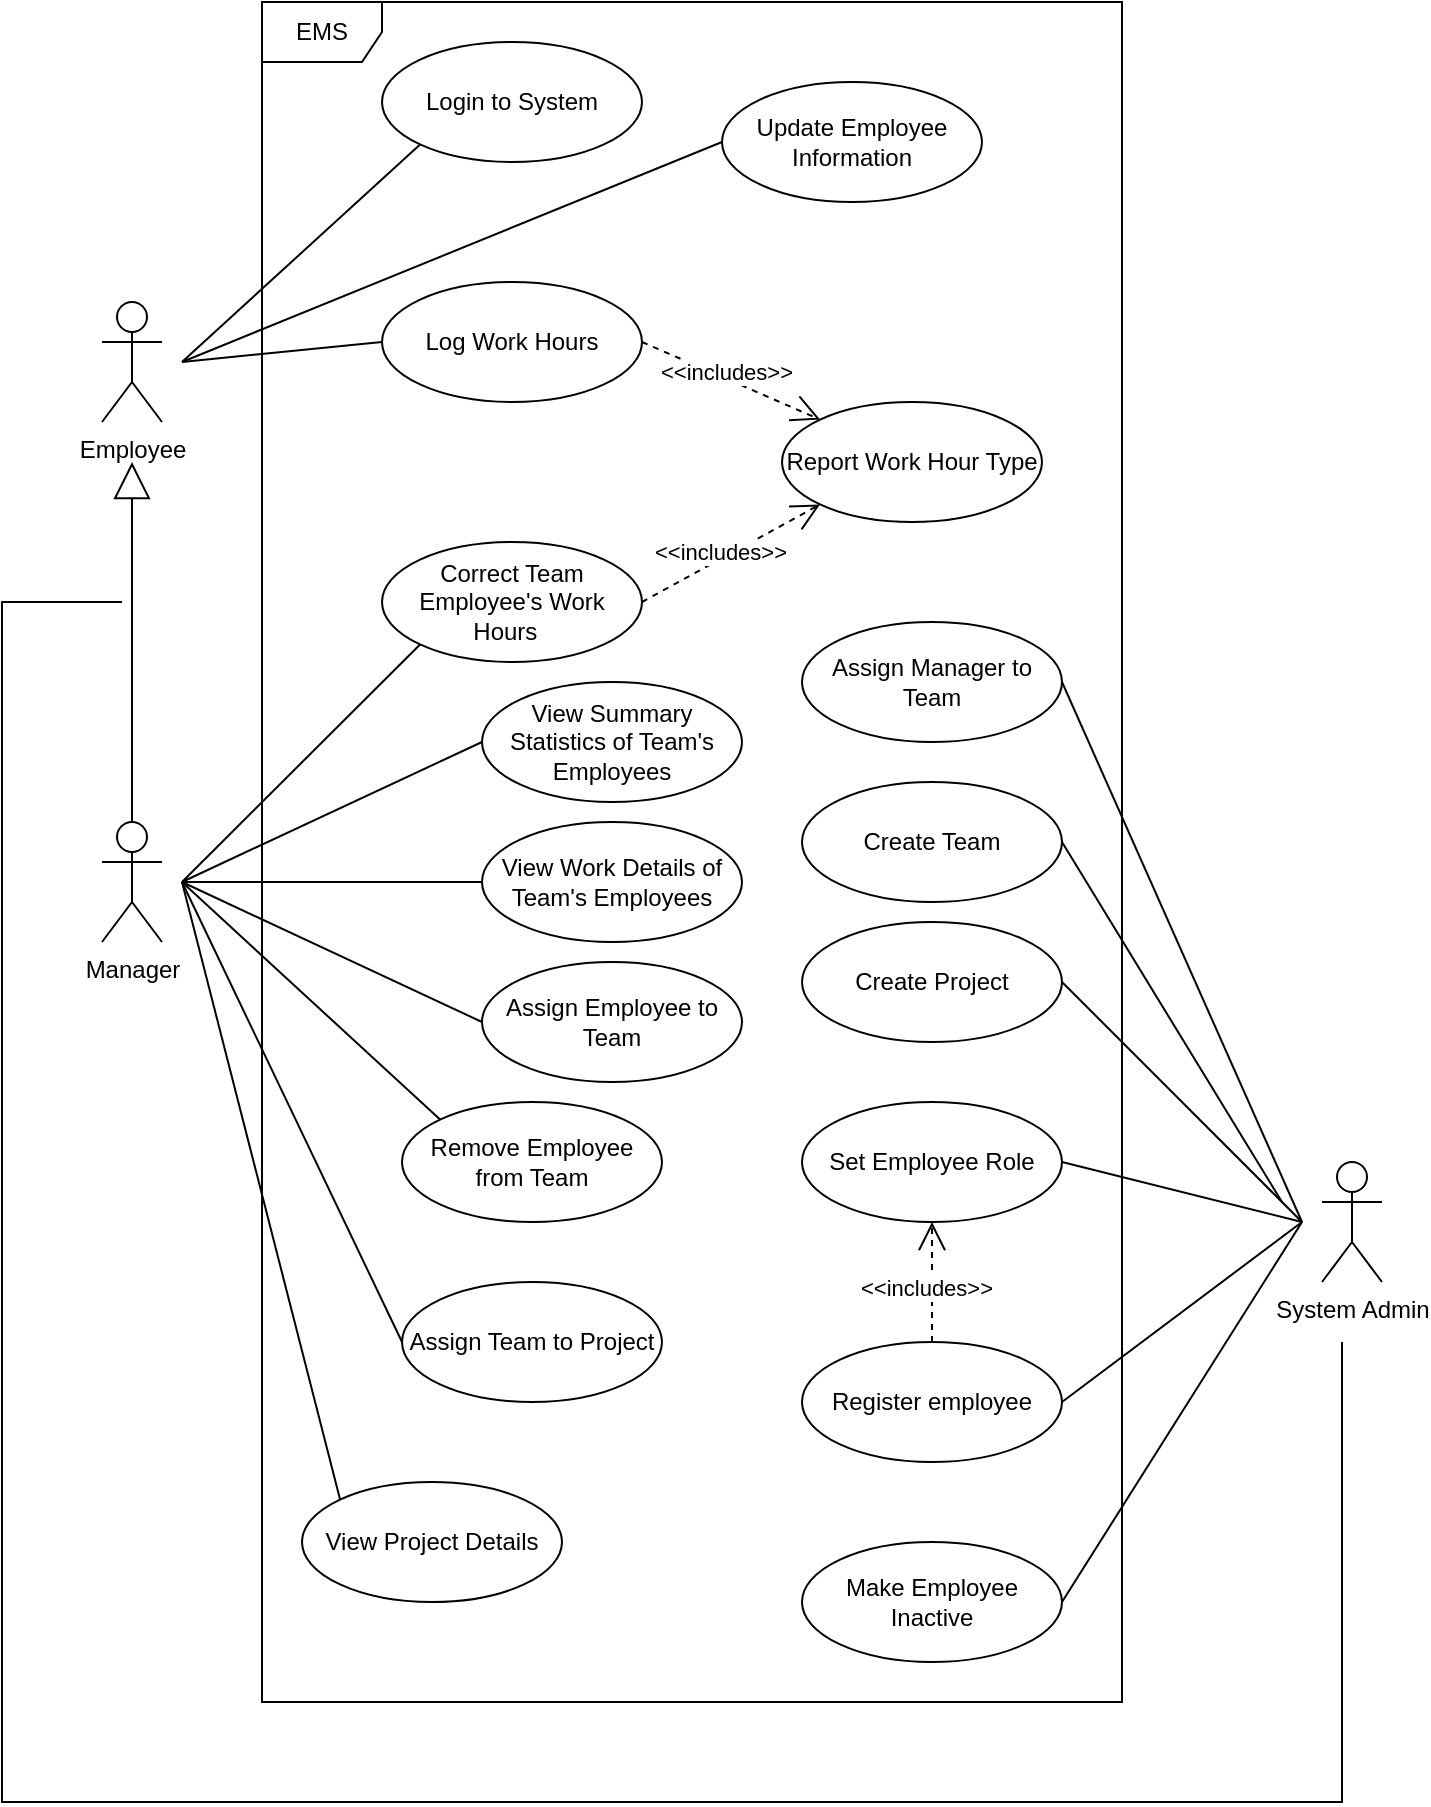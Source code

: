 <mxfile version="20.5.2" type="device"><diagram id="zbnNdGW0LnisHM2MWogb" name="Page-1"><mxGraphModel dx="1422" dy="794" grid="1" gridSize="10" guides="1" tooltips="1" connect="1" arrows="1" fold="1" page="1" pageScale="1" pageWidth="850" pageHeight="1100" math="0" shadow="0"><root><mxCell id="0"/><mxCell id="1" parent="0"/><mxCell id="LAaBeZp6N3uQLCw5bnu8-38" value="EMS" style="shape=umlFrame;whiteSpace=wrap;html=1;" parent="1" vertex="1"><mxGeometry x="290" y="20" width="430" height="850" as="geometry"/></mxCell><mxCell id="LAaBeZp6N3uQLCw5bnu8-1" value="Employee" style="shape=umlActor;verticalLabelPosition=bottom;verticalAlign=top;html=1;outlineConnect=0;" parent="1" vertex="1"><mxGeometry x="210" y="170" width="30" height="60" as="geometry"/></mxCell><mxCell id="LAaBeZp6N3uQLCw5bnu8-2" value="Manager" style="shape=umlActor;verticalLabelPosition=bottom;verticalAlign=top;html=1;outlineConnect=0;" parent="1" vertex="1"><mxGeometry x="210" y="430" width="30" height="60" as="geometry"/></mxCell><mxCell id="LAaBeZp6N3uQLCw5bnu8-3" value="System Admin" style="shape=umlActor;verticalLabelPosition=bottom;verticalAlign=top;html=1;outlineConnect=0;" parent="1" vertex="1"><mxGeometry x="820" y="600" width="30" height="60" as="geometry"/></mxCell><mxCell id="LAaBeZp6N3uQLCw5bnu8-5" value="Register employee" style="ellipse;whiteSpace=wrap;html=1;" parent="1" vertex="1"><mxGeometry x="560" y="690" width="130" height="60" as="geometry"/></mxCell><mxCell id="LAaBeZp6N3uQLCw5bnu8-6" value="" style="endArrow=block;endSize=16;endFill=0;html=1;rounded=0;exitX=0.5;exitY=0;exitDx=0;exitDy=0;exitPerimeter=0;" parent="1" source="LAaBeZp6N3uQLCw5bnu8-2" edge="1"><mxGeometry width="160" relative="1" as="geometry"><mxPoint x="310" y="410" as="sourcePoint"/><mxPoint x="225" y="250" as="targetPoint"/></mxGeometry></mxCell><mxCell id="LAaBeZp6N3uQLCw5bnu8-9" value="" style="endArrow=none;html=1;rounded=0;exitX=1;exitY=0.5;exitDx=0;exitDy=0;" parent="1" source="LAaBeZp6N3uQLCw5bnu8-5" edge="1"><mxGeometry width="50" height="50" relative="1" as="geometry"><mxPoint x="730" y="700" as="sourcePoint"/><mxPoint x="810" y="630" as="targetPoint"/></mxGeometry></mxCell><mxCell id="LAaBeZp6N3uQLCw5bnu8-10" value="Set Employee Role" style="ellipse;whiteSpace=wrap;html=1;" parent="1" vertex="1"><mxGeometry x="560" y="570" width="130" height="60" as="geometry"/></mxCell><mxCell id="LAaBeZp6N3uQLCw5bnu8-11" value="" style="endArrow=none;html=1;rounded=0;exitX=1;exitY=0.5;exitDx=0;exitDy=0;" parent="1" source="LAaBeZp6N3uQLCw5bnu8-10" edge="1"><mxGeometry width="50" height="50" relative="1" as="geometry"><mxPoint x="730" y="630" as="sourcePoint"/><mxPoint x="810" y="630" as="targetPoint"/></mxGeometry></mxCell><mxCell id="LAaBeZp6N3uQLCw5bnu8-12" value="Assign Employee to Team" style="ellipse;whiteSpace=wrap;html=1;" parent="1" vertex="1"><mxGeometry x="400" y="500" width="130" height="60" as="geometry"/></mxCell><mxCell id="LAaBeZp6N3uQLCw5bnu8-13" value="" style="endArrow=none;html=1;rounded=0;exitX=0;exitY=0.5;exitDx=0;exitDy=0;" parent="1" source="LAaBeZp6N3uQLCw5bnu8-12" edge="1"><mxGeometry width="50" height="50" relative="1" as="geometry"><mxPoint x="430" y="540" as="sourcePoint"/><mxPoint x="250" y="460" as="targetPoint"/></mxGeometry></mxCell><mxCell id="LAaBeZp6N3uQLCw5bnu8-14" value="Remove Employee from Team" style="ellipse;whiteSpace=wrap;html=1;" parent="1" vertex="1"><mxGeometry x="360" y="570" width="130" height="60" as="geometry"/></mxCell><mxCell id="LAaBeZp6N3uQLCw5bnu8-15" value="" style="endArrow=none;html=1;rounded=0;exitX=0;exitY=0;exitDx=0;exitDy=0;" parent="1" source="LAaBeZp6N3uQLCw5bnu8-14" edge="1"><mxGeometry width="50" height="50" relative="1" as="geometry"><mxPoint x="320" y="630" as="sourcePoint"/><mxPoint x="250" y="460" as="targetPoint"/></mxGeometry></mxCell><mxCell id="LAaBeZp6N3uQLCw5bnu8-16" value="Make Employee Inactive" style="ellipse;whiteSpace=wrap;html=1;" parent="1" vertex="1"><mxGeometry x="560" y="790" width="130" height="60" as="geometry"/></mxCell><mxCell id="LAaBeZp6N3uQLCw5bnu8-17" value="" style="endArrow=none;html=1;rounded=0;exitX=1;exitY=0.5;exitDx=0;exitDy=0;" parent="1" source="LAaBeZp6N3uQLCw5bnu8-16" edge="1"><mxGeometry width="50" height="50" relative="1" as="geometry"><mxPoint x="730" y="780" as="sourcePoint"/><mxPoint x="810" y="630" as="targetPoint"/></mxGeometry></mxCell><mxCell id="LAaBeZp6N3uQLCw5bnu8-18" value="Update Employee Information" style="ellipse;whiteSpace=wrap;html=1;" parent="1" vertex="1"><mxGeometry x="520" y="60" width="130" height="60" as="geometry"/></mxCell><mxCell id="LAaBeZp6N3uQLCw5bnu8-19" value="" style="endArrow=none;html=1;rounded=0;exitX=0;exitY=0.5;exitDx=0;exitDy=0;" parent="1" source="LAaBeZp6N3uQLCw5bnu8-18" edge="1"><mxGeometry width="50" height="50" relative="1" as="geometry"><mxPoint x="490" y="90" as="sourcePoint"/><mxPoint x="250" y="200" as="targetPoint"/></mxGeometry></mxCell><mxCell id="LAaBeZp6N3uQLCw5bnu8-20" value="Log Work Hours" style="ellipse;whiteSpace=wrap;html=1;" parent="1" vertex="1"><mxGeometry x="350" y="160" width="130" height="60" as="geometry"/></mxCell><mxCell id="LAaBeZp6N3uQLCw5bnu8-21" value="" style="endArrow=none;html=1;rounded=0;exitX=0;exitY=0.5;exitDx=0;exitDy=0;" parent="1" source="LAaBeZp6N3uQLCw5bnu8-20" edge="1"><mxGeometry width="50" height="50" relative="1" as="geometry"><mxPoint x="320" y="190" as="sourcePoint"/><mxPoint x="250" y="200" as="targetPoint"/></mxGeometry></mxCell><mxCell id="LAaBeZp6N3uQLCw5bnu8-22" value="View Work Details of Team's Employees" style="ellipse;whiteSpace=wrap;html=1;" parent="1" vertex="1"><mxGeometry x="400" y="430" width="130" height="60" as="geometry"/></mxCell><mxCell id="LAaBeZp6N3uQLCw5bnu8-23" value="" style="endArrow=none;html=1;rounded=0;exitX=0;exitY=0.5;exitDx=0;exitDy=0;" parent="1" source="LAaBeZp6N3uQLCw5bnu8-22" edge="1"><mxGeometry width="50" height="50" relative="1" as="geometry"><mxPoint x="430" y="460" as="sourcePoint"/><mxPoint x="250" y="460" as="targetPoint"/></mxGeometry></mxCell><mxCell id="LAaBeZp6N3uQLCw5bnu8-24" value="View Summary Statistics of Team's Employees" style="ellipse;whiteSpace=wrap;html=1;" parent="1" vertex="1"><mxGeometry x="400" y="360" width="130" height="60" as="geometry"/></mxCell><mxCell id="LAaBeZp6N3uQLCw5bnu8-25" value="" style="endArrow=none;html=1;rounded=0;exitX=0;exitY=0.5;exitDx=0;exitDy=0;" parent="1" source="LAaBeZp6N3uQLCw5bnu8-24" edge="1"><mxGeometry width="50" height="50" relative="1" as="geometry"><mxPoint x="430" y="380" as="sourcePoint"/><mxPoint x="250" y="460" as="targetPoint"/></mxGeometry></mxCell><mxCell id="LAaBeZp6N3uQLCw5bnu8-26" value="Report Work Hour Type" style="ellipse;whiteSpace=wrap;html=1;" parent="1" vertex="1"><mxGeometry x="550" y="220" width="130" height="60" as="geometry"/></mxCell><mxCell id="LAaBeZp6N3uQLCw5bnu8-27" value="&amp;lt;&amp;lt;includes&amp;gt;&amp;gt;" style="endArrow=open;endSize=12;dashed=1;html=1;rounded=0;exitX=1;exitY=0.5;exitDx=0;exitDy=0;entryX=0;entryY=0;entryDx=0;entryDy=0;" parent="1" source="LAaBeZp6N3uQLCw5bnu8-20" target="LAaBeZp6N3uQLCw5bnu8-26" edge="1"><mxGeometry x="-0.082" y="3" width="160" relative="1" as="geometry"><mxPoint x="340" y="390" as="sourcePoint"/><mxPoint x="540" y="250" as="targetPoint"/><mxPoint as="offset"/></mxGeometry></mxCell><mxCell id="LAaBeZp6N3uQLCw5bnu8-28" value="Correct Team Employee's Work Hours&amp;nbsp;&amp;nbsp;" style="ellipse;whiteSpace=wrap;html=1;" parent="1" vertex="1"><mxGeometry x="350" y="290" width="130" height="60" as="geometry"/></mxCell><mxCell id="LAaBeZp6N3uQLCw5bnu8-29" value="&amp;lt;&amp;lt;includes&amp;gt;&amp;gt;" style="endArrow=open;endSize=12;dashed=1;html=1;rounded=0;exitX=1;exitY=0.5;exitDx=0;exitDy=0;entryX=0;entryY=1;entryDx=0;entryDy=0;" parent="1" source="LAaBeZp6N3uQLCw5bnu8-28" target="LAaBeZp6N3uQLCw5bnu8-26" edge="1"><mxGeometry x="-0.082" y="3" width="160" relative="1" as="geometry"><mxPoint x="500" y="200" as="sourcePoint"/><mxPoint x="655" y="240" as="targetPoint"/><mxPoint as="offset"/></mxGeometry></mxCell><mxCell id="LAaBeZp6N3uQLCw5bnu8-30" value="" style="endArrow=none;html=1;rounded=0;exitX=0;exitY=1;exitDx=0;exitDy=0;" parent="1" source="LAaBeZp6N3uQLCw5bnu8-28" edge="1"><mxGeometry width="50" height="50" relative="1" as="geometry"><mxPoint x="385" y="350" as="sourcePoint"/><mxPoint x="250" y="460" as="targetPoint"/></mxGeometry></mxCell><mxCell id="LAaBeZp6N3uQLCw5bnu8-31" value="Assign Team to Project" style="ellipse;whiteSpace=wrap;html=1;" parent="1" vertex="1"><mxGeometry x="360" y="660" width="130" height="60" as="geometry"/></mxCell><mxCell id="LAaBeZp6N3uQLCw5bnu8-32" value="View Project Details" style="ellipse;whiteSpace=wrap;html=1;" parent="1" vertex="1"><mxGeometry x="310" y="760" width="130" height="60" as="geometry"/></mxCell><mxCell id="LAaBeZp6N3uQLCw5bnu8-33" value="" style="endArrow=none;html=1;rounded=0;exitX=0;exitY=0.5;exitDx=0;exitDy=0;" parent="1" source="LAaBeZp6N3uQLCw5bnu8-31" edge="1"><mxGeometry width="50" height="50" relative="1" as="geometry"><mxPoint x="320" y="700" as="sourcePoint"/><mxPoint x="250" y="460" as="targetPoint"/></mxGeometry></mxCell><mxCell id="LAaBeZp6N3uQLCw5bnu8-34" value="" style="endArrow=none;html=1;rounded=0;exitX=0;exitY=0;exitDx=0;exitDy=0;" parent="1" source="LAaBeZp6N3uQLCw5bnu8-32" edge="1"><mxGeometry width="50" height="50" relative="1" as="geometry"><mxPoint x="320" y="780" as="sourcePoint"/><mxPoint x="250" y="460" as="targetPoint"/></mxGeometry></mxCell><mxCell id="LAaBeZp6N3uQLCw5bnu8-36" value="Login to System" style="ellipse;whiteSpace=wrap;html=1;" parent="1" vertex="1"><mxGeometry x="350" y="40" width="130" height="60" as="geometry"/></mxCell><mxCell id="LAaBeZp6N3uQLCw5bnu8-37" value="" style="endArrow=none;html=1;rounded=0;exitX=0;exitY=1;exitDx=0;exitDy=0;" parent="1" source="LAaBeZp6N3uQLCw5bnu8-36" edge="1"><mxGeometry width="50" height="50" relative="1" as="geometry"><mxPoint x="339.038" y="91.213" as="sourcePoint"/><mxPoint x="250" y="200" as="targetPoint"/></mxGeometry></mxCell><mxCell id="bdBSiIb4JxXAB6Komm_S-1" value="&amp;lt;&amp;lt;includes&amp;gt;&amp;gt;" style="endArrow=open;endSize=12;dashed=1;html=1;rounded=0;exitX=0.5;exitY=0;exitDx=0;exitDy=0;entryX=0.5;entryY=1;entryDx=0;entryDy=0;" parent="1" source="LAaBeZp6N3uQLCw5bnu8-5" target="LAaBeZp6N3uQLCw5bnu8-10" edge="1"><mxGeometry x="-0.082" y="3" width="160" relative="1" as="geometry"><mxPoint x="490" y="330" as="sourcePoint"/><mxPoint x="579.038" y="281.213" as="targetPoint"/><mxPoint as="offset"/></mxGeometry></mxCell><mxCell id="bOU-rjXjzhj0FEIHDYZ--2" value="" style="endArrow=none;endSize=16;endFill=0;html=1;rounded=0;" edge="1" parent="1"><mxGeometry width="160" relative="1" as="geometry"><mxPoint x="830" y="690" as="sourcePoint"/><mxPoint x="220" y="320" as="targetPoint"/><Array as="points"><mxPoint x="830" y="920"/><mxPoint x="160" y="920"/><mxPoint x="160" y="320"/></Array></mxGeometry></mxCell><mxCell id="bOU-rjXjzhj0FEIHDYZ--3" value="Create Project" style="ellipse;whiteSpace=wrap;html=1;" vertex="1" parent="1"><mxGeometry x="560" y="480" width="130" height="60" as="geometry"/></mxCell><mxCell id="bOU-rjXjzhj0FEIHDYZ--4" value="Create Team" style="ellipse;whiteSpace=wrap;html=1;" vertex="1" parent="1"><mxGeometry x="560" y="410" width="130" height="60" as="geometry"/></mxCell><mxCell id="bOU-rjXjzhj0FEIHDYZ--5" value="Assign Manager to Team" style="ellipse;whiteSpace=wrap;html=1;" vertex="1" parent="1"><mxGeometry x="560" y="330" width="130" height="60" as="geometry"/></mxCell><mxCell id="bOU-rjXjzhj0FEIHDYZ--7" value="" style="endArrow=none;html=1;rounded=0;exitX=1;exitY=0.5;exitDx=0;exitDy=0;" edge="1" parent="1" source="bOU-rjXjzhj0FEIHDYZ--3"><mxGeometry width="50" height="50" relative="1" as="geometry"><mxPoint x="700" y="610" as="sourcePoint"/><mxPoint x="810" y="630" as="targetPoint"/></mxGeometry></mxCell><mxCell id="bOU-rjXjzhj0FEIHDYZ--8" value="" style="endArrow=none;html=1;rounded=0;exitX=1;exitY=0.5;exitDx=0;exitDy=0;" edge="1" parent="1" source="bOU-rjXjzhj0FEIHDYZ--4"><mxGeometry width="50" height="50" relative="1" as="geometry"><mxPoint x="700" y="520" as="sourcePoint"/><mxPoint x="800" y="620" as="targetPoint"/></mxGeometry></mxCell><mxCell id="bOU-rjXjzhj0FEIHDYZ--9" value="" style="endArrow=none;html=1;rounded=0;exitX=1;exitY=0.5;exitDx=0;exitDy=0;" edge="1" parent="1" source="bOU-rjXjzhj0FEIHDYZ--5"><mxGeometry width="50" height="50" relative="1" as="geometry"><mxPoint x="700" y="450" as="sourcePoint"/><mxPoint x="810" y="630" as="targetPoint"/></mxGeometry></mxCell></root></mxGraphModel></diagram></mxfile>